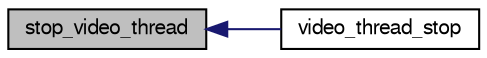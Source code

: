 digraph "stop_video_thread"
{
  edge [fontname="FreeSans",fontsize="10",labelfontname="FreeSans",labelfontsize="10"];
  node [fontname="FreeSans",fontsize="10",shape=record];
  rankdir="LR";
  Node1 [label="stop_video_thread",height=0.2,width=0.4,color="black", fillcolor="grey75", style="filled", fontcolor="black"];
  Node1 -> Node2 [dir="back",color="midnightblue",fontsize="10",style="solid",fontname="FreeSans"];
  Node2 [label="video_thread_stop",height=0.2,width=0.4,color="black", fillcolor="white", style="filled",URL="$video__thread_8h.html#a8fd40d2120fa710aaa7be7e9702029d1",tooltip="Stops the streaming of all cameras This could take some time, because the thread is stopped asynchron..."];
}
